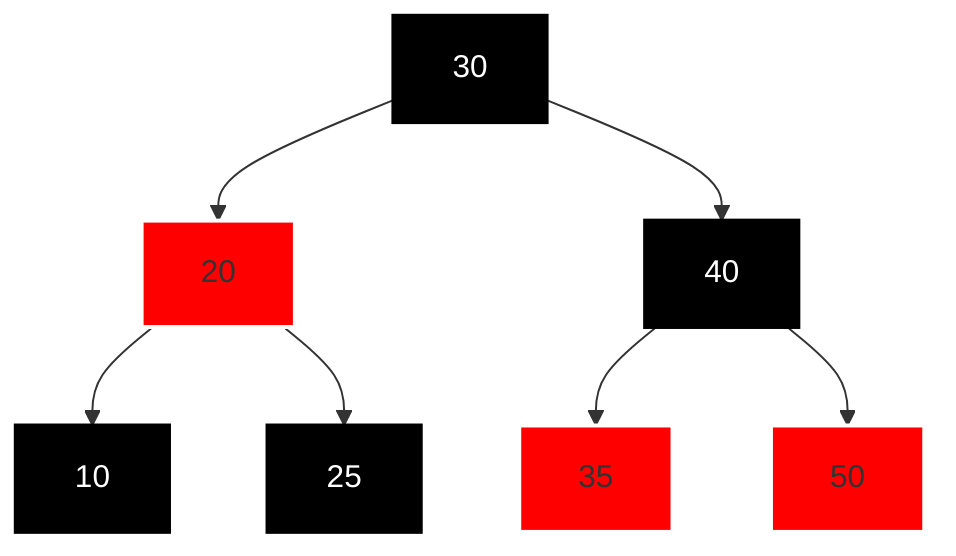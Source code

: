 graph TD
    A["30"]:::black --> B["20"]:::red
    A --> C["40"]:::black
    B --> D["10"]:::black
    B --> E["25"]:::black
    C --> F["35"]:::red
    C --> G["50"]:::red

    classDef red fill:#FF0000,stroke:#FFFFFF,stroke-width:2px;
    classDef black fill:#000000,color:#ffffff,stroke:#000000,stroke-width:2px;